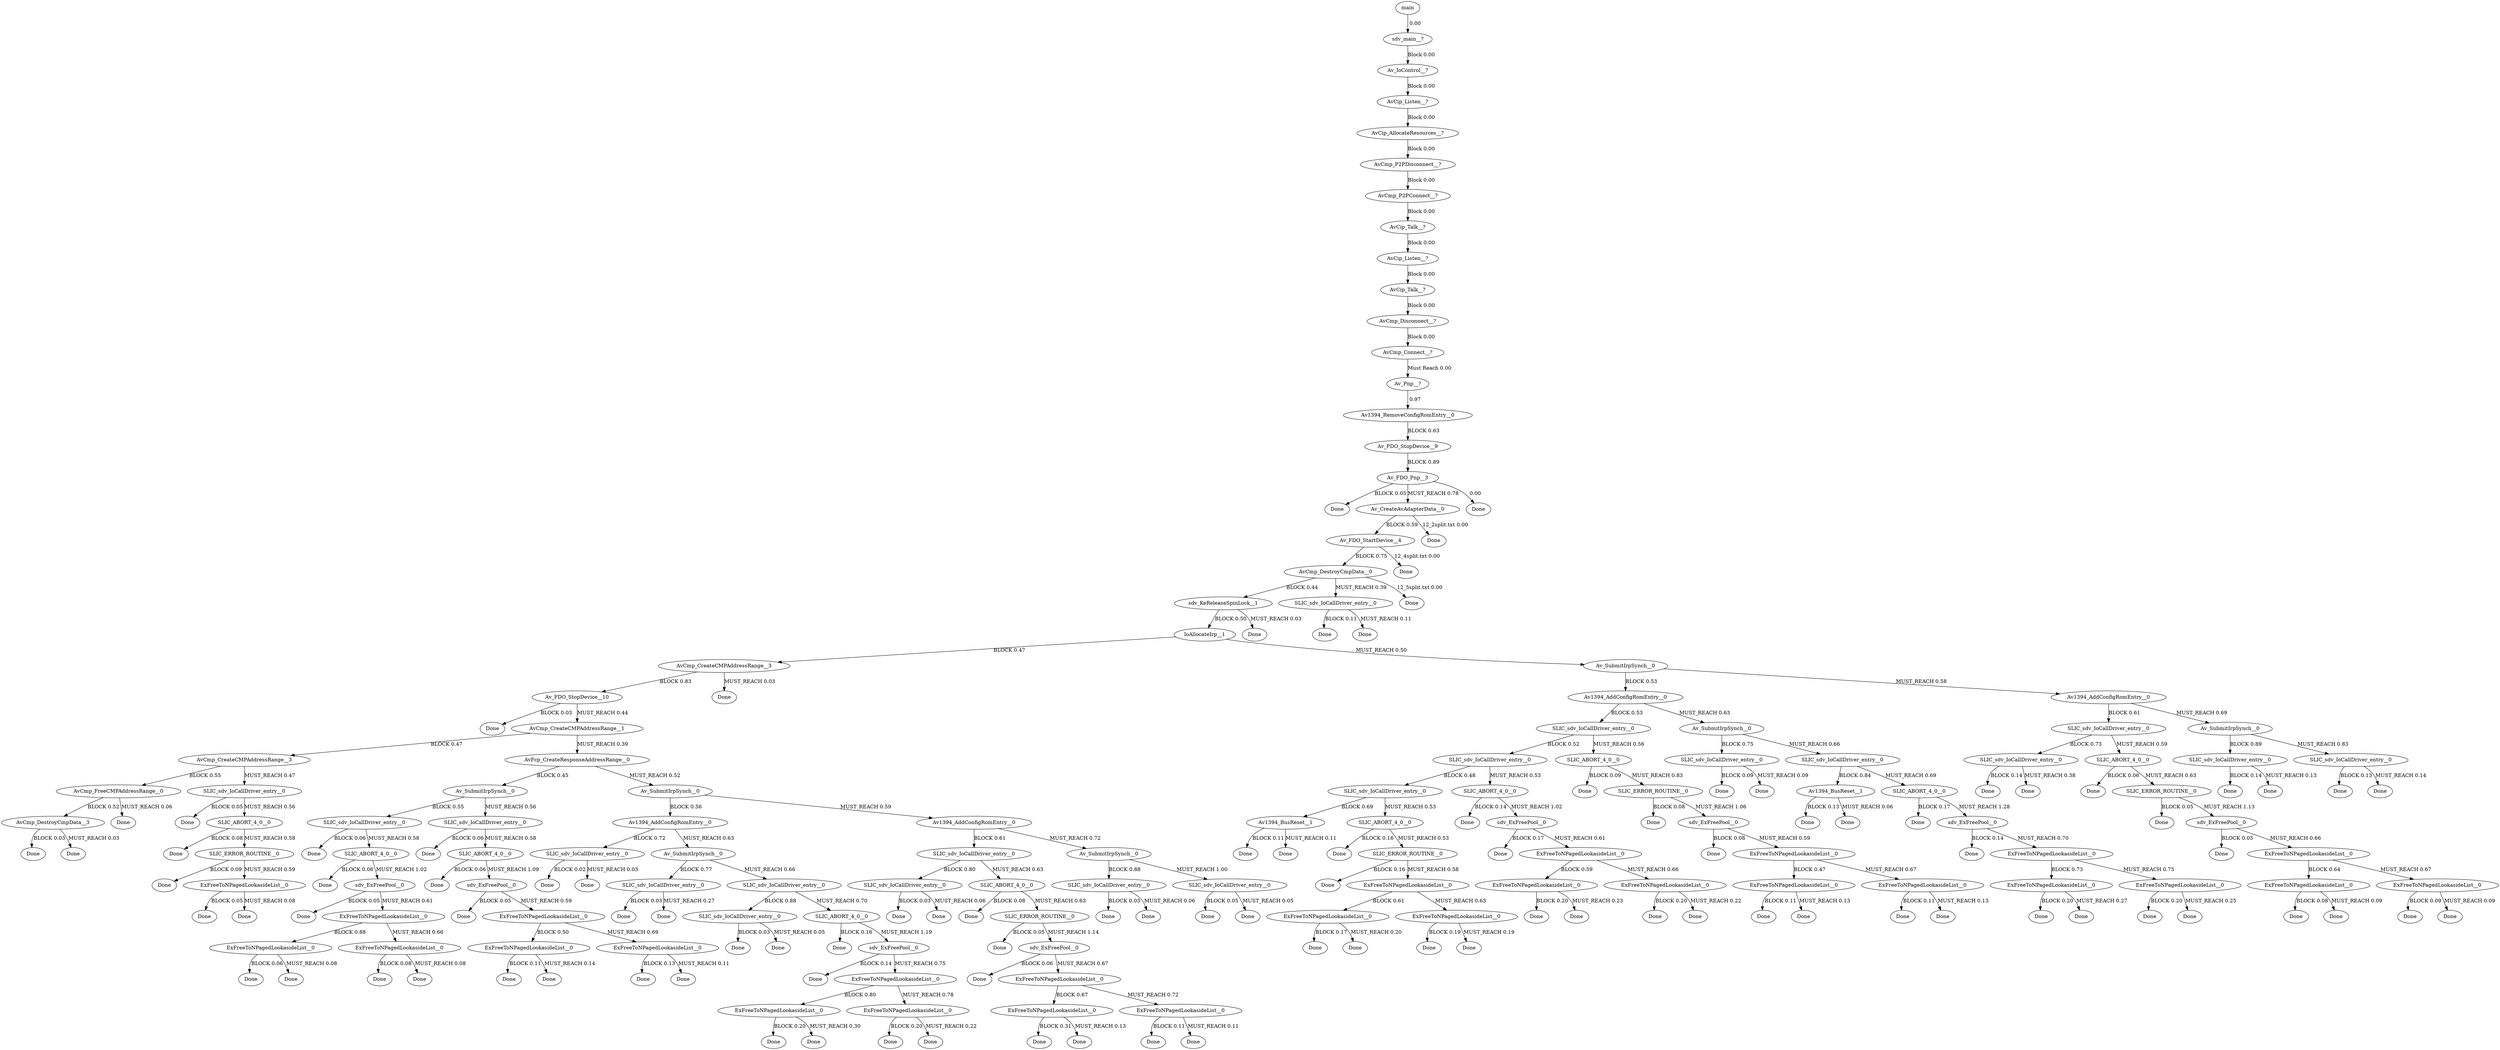 digraph TG {
0 [label="main"]
1 [label="sdv_main__?"]
2 [label="Av_IoControl__?"]
3 [label="AvCip_Listen__?"]
4 [label="AvCip_AllocateResources__?"]
5 [label="AvCmp_P2PDisconnect__?"]
6 [label="AvCmp_P2PConnect__?"]
7 [label="AvCip_Talk__?"]
8 [label="AvCip_Listen__?"]
9 [label="AvCip_Talk__?"]
10 [label="AvCmp_Disconnect__?"]
11 [label="AvCmp_Connect__?"]
12 [label="Av_Pnp__?"]
13 [label="Av1394_RemoveConfigRomEntry__0"]
14 [label="Av_PDO_StopDevice__9"]
15 [label="Av_FDO_Pnp__3"]
16 [label="Done"]
17 [label="Av_CreateAvAdapterData__0"]
18 [label="Av_FDO_StartDevice__4"]
19 [label="AvCmp_DestroyCmpData__0"]
20 [label="sdv_KeReleaseSpinLock__1"]
21 [label="IoAllocateIrp__1"]
22 [label="AvCmp_CreateCMPAddressRange__3"]
23 [label="Av_FDO_StopDevice__10"]
24 [label="Done"]
25 [label="AvCmp_CreateCMPAddressRange__1"]
26 [label="AvCmp_CreateCMPAddressRange__3"]
27 [label="AvCmp_FreeCMPAddressRange__0"]
28 [label="AvCmp_DestroyCmpData__3"]
29 [label="Done"]
30 [label="Done"]
31 [label="Done"]
32 [label="SLIC_sdv_IoCallDriver_entry__0"]
33 [label="Done"]
34 [label="SLIC_ABORT_4_0__0"]
35 [label="Done"]
36 [label="SLIC_ERROR_ROUTINE__0"]
37 [label="Done"]
38 [label="ExFreeToNPagedLookasideList__0"]
39 [label="Done"]
40 [label="Done"]
41 [label="AvFcp_CreateResponseAddressRange__0"]
42 [label="Av_SubmitIrpSynch__0"]
43 [label="SLIC_sdv_IoCallDriver_entry__0"]
44 [label="Done"]
45 [label="SLIC_ABORT_4_0__0"]
46 [label="Done"]
47 [label="sdv_ExFreePool__0"]
48 [label="Done"]
49 [label="ExFreeToNPagedLookasideList__0"]
50 [label="ExFreeToNPagedLookasideList__0"]
51 [label="Done"]
52 [label="Done"]
53 [label="ExFreeToNPagedLookasideList__0"]
54 [label="Done"]
55 [label="Done"]
56 [label="SLIC_sdv_IoCallDriver_entry__0"]
57 [label="Done"]
58 [label="SLIC_ABORT_4_0__0"]
59 [label="Done"]
60 [label="sdv_ExFreePool__0"]
61 [label="Done"]
62 [label="ExFreeToNPagedLookasideList__0"]
63 [label="ExFreeToNPagedLookasideList__0"]
64 [label="Done"]
65 [label="Done"]
66 [label="ExFreeToNPagedLookasideList__0"]
67 [label="Done"]
68 [label="Done"]
69 [label="Av_SubmitIrpSynch__0"]
70 [label="Av1394_AddConfigRomEntry__0"]
71 [label="SLIC_sdv_IoCallDriver_entry__0"]
72 [label="Done"]
73 [label="Done"]
74 [label="Av_SubmitIrpSynch__0"]
75 [label="SLIC_sdv_IoCallDriver_entry__0"]
76 [label="Done"]
77 [label="Done"]
78 [label="SLIC_sdv_IoCallDriver_entry__0"]
79 [label="SLIC_sdv_IoCallDriver_entry__0"]
80 [label="Done"]
81 [label="Done"]
82 [label="SLIC_ABORT_4_0__0"]
83 [label="Done"]
84 [label="sdv_ExFreePool__0"]
85 [label="Done"]
86 [label="ExFreeToNPagedLookasideList__0"]
87 [label="ExFreeToNPagedLookasideList__0"]
88 [label="Done"]
89 [label="Done"]
90 [label="ExFreeToNPagedLookasideList__0"]
91 [label="Done"]
92 [label="Done"]
93 [label="Av1394_AddConfigRomEntry__0"]
94 [label="SLIC_sdv_IoCallDriver_entry__0"]
95 [label="SLIC_sdv_IoCallDriver_entry__0"]
96 [label="Done"]
97 [label="Done"]
98 [label="SLIC_ABORT_4_0__0"]
99 [label="Done"]
100 [label="SLIC_ERROR_ROUTINE__0"]
101 [label="Done"]
102 [label="sdv_ExFreePool__0"]
103 [label="Done"]
104 [label="ExFreeToNPagedLookasideList__0"]
105 [label="ExFreeToNPagedLookasideList__0"]
106 [label="Done"]
107 [label="Done"]
108 [label="ExFreeToNPagedLookasideList__0"]
109 [label="Done"]
110 [label="Done"]
111 [label="Av_SubmitIrpSynch__0"]
112 [label="SLIC_sdv_IoCallDriver_entry__0"]
113 [label="Done"]
114 [label="Done"]
115 [label="SLIC_sdv_IoCallDriver_entry__0"]
116 [label="Done"]
117 [label="Done"]
118 [label="Done"]
119 [label="Av_SubmitIrpSynch__0"]
120 [label="Av1394_AddConfigRomEntry__0"]
121 [label="SLIC_sdv_IoCallDriver_entry__0"]
122 [label="SLIC_sdv_IoCallDriver_entry__0"]
123 [label="SLIC_sdv_IoCallDriver_entry__0"]
124 [label="Av1394_BusReset__1"]
125 [label="Done"]
126 [label="Done"]
127 [label="SLIC_ABORT_4_0__0"]
128 [label="Done"]
129 [label="SLIC_ERROR_ROUTINE__0"]
130 [label="Done"]
131 [label="ExFreeToNPagedLookasideList__0"]
132 [label="ExFreeToNPagedLookasideList__0"]
133 [label="Done"]
134 [label="Done"]
135 [label="ExFreeToNPagedLookasideList__0"]
136 [label="Done"]
137 [label="Done"]
138 [label="SLIC_ABORT_4_0__0"]
139 [label="Done"]
140 [label="sdv_ExFreePool__0"]
141 [label="Done"]
142 [label="ExFreeToNPagedLookasideList__0"]
143 [label="ExFreeToNPagedLookasideList__0"]
144 [label="Done"]
145 [label="Done"]
146 [label="ExFreeToNPagedLookasideList__0"]
147 [label="Done"]
148 [label="Done"]
149 [label="SLIC_ABORT_4_0__0"]
150 [label="Done"]
151 [label="SLIC_ERROR_ROUTINE__0"]
152 [label="Done"]
153 [label="sdv_ExFreePool__0"]
154 [label="Done"]
155 [label="ExFreeToNPagedLookasideList__0"]
156 [label="ExFreeToNPagedLookasideList__0"]
157 [label="Done"]
158 [label="Done"]
159 [label="ExFreeToNPagedLookasideList__0"]
160 [label="Done"]
161 [label="Done"]
162 [label="Av_SubmitIrpSynch__0"]
163 [label="SLIC_sdv_IoCallDriver_entry__0"]
164 [label="Done"]
165 [label="Done"]
166 [label="SLIC_sdv_IoCallDriver_entry__0"]
167 [label="Av1394_BusReset__1"]
168 [label="Done"]
169 [label="Done"]
170 [label="SLIC_ABORT_4_0__0"]
171 [label="Done"]
172 [label="sdv_ExFreePool__0"]
173 [label="Done"]
174 [label="ExFreeToNPagedLookasideList__0"]
175 [label="ExFreeToNPagedLookasideList__0"]
176 [label="Done"]
177 [label="Done"]
178 [label="ExFreeToNPagedLookasideList__0"]
179 [label="Done"]
180 [label="Done"]
181 [label="Av1394_AddConfigRomEntry__0"]
182 [label="SLIC_sdv_IoCallDriver_entry__0"]
183 [label="SLIC_sdv_IoCallDriver_entry__0"]
184 [label="Done"]
185 [label="Done"]
186 [label="SLIC_ABORT_4_0__0"]
187 [label="Done"]
188 [label="SLIC_ERROR_ROUTINE__0"]
189 [label="Done"]
190 [label="sdv_ExFreePool__0"]
191 [label="Done"]
192 [label="ExFreeToNPagedLookasideList__0"]
193 [label="ExFreeToNPagedLookasideList__0"]
194 [label="Done"]
195 [label="Done"]
196 [label="ExFreeToNPagedLookasideList__0"]
197 [label="Done"]
198 [label="Done"]
199 [label="Av_SubmitIrpSynch__0"]
200 [label="SLIC_sdv_IoCallDriver_entry__0"]
201 [label="Done"]
202 [label="Done"]
203 [label="SLIC_sdv_IoCallDriver_entry__0"]
204 [label="Done"]
205 [label="Done"]
206 [label="Done"]
207 [label="SLIC_sdv_IoCallDriver_entry__0"]
208 [label="Done"]
209 [label="Done"]
210 [label="Done"]
211 [label="Done"]
212 [label="Done"]
213 [label="Done"]
0 -> 1 [label=" 0.00"]
1 -> 2 [label="Block 0.00"]
2 -> 3 [label="Block 0.00"]
3 -> 4 [label="Block 0.00"]
4 -> 5 [label="Block 0.00"]
5 -> 6 [label="Block 0.00"]
6 -> 7 [label="Block 0.00"]
7 -> 8 [label="Block 0.00"]
8 -> 9 [label="Block 0.00"]
9 -> 10 [label="Block 0.00"]
10 -> 11 [label="Block 0.00"]
11 -> 12 [label="Must Reach 0.00"]
12 -> 13 [label=" 0.97"]
13 -> 14 [label="BLOCK 0.63"]
14 -> 15 [label="BLOCK 0.89"]
15 -> 16 [label="BLOCK 0.05"]
15 -> 17 [label="MUST_REACH 0.78"]
15 -> 213 [label=" 0.00"]
17 -> 18 [label="BLOCK 0.59"]
17 -> 212 [label="12_2split.txt 0.00"]
18 -> 19 [label="BLOCK 0.75"]
18 -> 211 [label="12_4split.txt 0.00"]
19 -> 20 [label="BLOCK 0.44"]
19 -> 207 [label="MUST_REACH 0.39"]
19 -> 210 [label="12_5split.txt 0.00"]
20 -> 21 [label="BLOCK 0.50"]
20 -> 206 [label="MUST_REACH 0.03"]
21 -> 22 [label="BLOCK 0.47"]
21 -> 119 [label="MUST_REACH 0.50"]
22 -> 23 [label="BLOCK 0.83"]
22 -> 118 [label="MUST_REACH 0.03"]
23 -> 24 [label="BLOCK 0.03"]
23 -> 25 [label="MUST_REACH 0.44"]
25 -> 26 [label="BLOCK 0.47"]
25 -> 41 [label="MUST_REACH 0.39"]
26 -> 27 [label="BLOCK 0.55"]
26 -> 32 [label="MUST_REACH 0.47"]
27 -> 28 [label="BLOCK 0.52"]
27 -> 31 [label="MUST_REACH 0.06"]
28 -> 29 [label="BLOCK 0.03"]
28 -> 30 [label="MUST_REACH 0.03"]
32 -> 33 [label="BLOCK 0.05"]
32 -> 34 [label="MUST_REACH 0.56"]
34 -> 35 [label="BLOCK 0.08"]
34 -> 36 [label="MUST_REACH 0.58"]
36 -> 37 [label="BLOCK 0.09"]
36 -> 38 [label="MUST_REACH 0.59"]
38 -> 39 [label="BLOCK 0.05"]
38 -> 40 [label="MUST_REACH 0.08"]
41 -> 42 [label="BLOCK 0.45"]
41 -> 69 [label="MUST_REACH 0.52"]
42 -> 43 [label="BLOCK 0.55"]
42 -> 56 [label="MUST_REACH 0.56"]
43 -> 44 [label="BLOCK 0.06"]
43 -> 45 [label="MUST_REACH 0.58"]
45 -> 46 [label="BLOCK 0.06"]
45 -> 47 [label="MUST_REACH 1.02"]
47 -> 48 [label="BLOCK 0.05"]
47 -> 49 [label="MUST_REACH 0.61"]
49 -> 50 [label="BLOCK 0.88"]
49 -> 53 [label="MUST_REACH 0.66"]
50 -> 51 [label="BLOCK 0.06"]
50 -> 52 [label="MUST_REACH 0.08"]
53 -> 54 [label="BLOCK 0.08"]
53 -> 55 [label="MUST_REACH 0.08"]
56 -> 57 [label="BLOCK 0.06"]
56 -> 58 [label="MUST_REACH 0.58"]
58 -> 59 [label="BLOCK 0.06"]
58 -> 60 [label="MUST_REACH 1.09"]
60 -> 61 [label="BLOCK 0.05"]
60 -> 62 [label="MUST_REACH 0.59"]
62 -> 63 [label="BLOCK 0.50"]
62 -> 66 [label="MUST_REACH 0.69"]
63 -> 64 [label="BLOCK 0.11"]
63 -> 65 [label="MUST_REACH 0.14"]
66 -> 67 [label="BLOCK 0.13"]
66 -> 68 [label="MUST_REACH 0.11"]
69 -> 70 [label="BLOCK 0.56"]
69 -> 93 [label="MUST_REACH 0.59"]
70 -> 71 [label="BLOCK 0.72"]
70 -> 74 [label="MUST_REACH 0.63"]
71 -> 72 [label="BLOCK 0.02"]
71 -> 73 [label="MUST_REACH 0.03"]
74 -> 75 [label="BLOCK 0.77"]
74 -> 78 [label="MUST_REACH 0.66"]
75 -> 76 [label="BLOCK 0.03"]
75 -> 77 [label="MUST_REACH 0.27"]
78 -> 79 [label="BLOCK 0.88"]
78 -> 82 [label="MUST_REACH 0.70"]
79 -> 80 [label="BLOCK 0.03"]
79 -> 81 [label="MUST_REACH 0.05"]
82 -> 83 [label="BLOCK 0.16"]
82 -> 84 [label="MUST_REACH 1.19"]
84 -> 85 [label="BLOCK 0.14"]
84 -> 86 [label="MUST_REACH 0.75"]
86 -> 87 [label="BLOCK 0.80"]
86 -> 90 [label="MUST_REACH 0.78"]
87 -> 88 [label="BLOCK 0.20"]
87 -> 89 [label="MUST_REACH 0.30"]
90 -> 91 [label="BLOCK 0.20"]
90 -> 92 [label="MUST_REACH 0.22"]
93 -> 94 [label="BLOCK 0.61"]
93 -> 111 [label="MUST_REACH 0.72"]
94 -> 95 [label="BLOCK 0.80"]
94 -> 98 [label="MUST_REACH 0.63"]
95 -> 96 [label="BLOCK 0.03"]
95 -> 97 [label="MUST_REACH 0.06"]
98 -> 99 [label="BLOCK 0.08"]
98 -> 100 [label="MUST_REACH 0.63"]
100 -> 101 [label="BLOCK 0.05"]
100 -> 102 [label="MUST_REACH 1.14"]
102 -> 103 [label="BLOCK 0.06"]
102 -> 104 [label="MUST_REACH 0.67"]
104 -> 105 [label="BLOCK 0.67"]
104 -> 108 [label="MUST_REACH 0.72"]
105 -> 106 [label="BLOCK 0.31"]
105 -> 107 [label="MUST_REACH 0.13"]
108 -> 109 [label="BLOCK 0.11"]
108 -> 110 [label="MUST_REACH 0.11"]
111 -> 112 [label="BLOCK 0.88"]
111 -> 115 [label="MUST_REACH 1.00"]
112 -> 113 [label="BLOCK 0.03"]
112 -> 114 [label="MUST_REACH 0.06"]
115 -> 116 [label="BLOCK 0.05"]
115 -> 117 [label="MUST_REACH 0.05"]
119 -> 120 [label="BLOCK 0.53"]
119 -> 181 [label="MUST_REACH 0.58"]
120 -> 121 [label="BLOCK 0.53"]
120 -> 162 [label="MUST_REACH 0.63"]
121 -> 122 [label="BLOCK 0.52"]
121 -> 149 [label="MUST_REACH 0.56"]
122 -> 123 [label="BLOCK 0.48"]
122 -> 138 [label="MUST_REACH 0.53"]
123 -> 124 [label="BLOCK 0.69"]
123 -> 127 [label="MUST_REACH 0.53"]
124 -> 125 [label="BLOCK 0.11"]
124 -> 126 [label="MUST_REACH 0.11"]
127 -> 128 [label="BLOCK 0.16"]
127 -> 129 [label="MUST_REACH 0.53"]
129 -> 130 [label="BLOCK 0.16"]
129 -> 131 [label="MUST_REACH 0.58"]
131 -> 132 [label="BLOCK 0.61"]
131 -> 135 [label="MUST_REACH 0.63"]
132 -> 133 [label="BLOCK 0.17"]
132 -> 134 [label="MUST_REACH 0.20"]
135 -> 136 [label="BLOCK 0.19"]
135 -> 137 [label="MUST_REACH 0.19"]
138 -> 139 [label="BLOCK 0.14"]
138 -> 140 [label="MUST_REACH 1.02"]
140 -> 141 [label="BLOCK 0.17"]
140 -> 142 [label="MUST_REACH 0.61"]
142 -> 143 [label="BLOCK 0.59"]
142 -> 146 [label="MUST_REACH 0.66"]
143 -> 144 [label="BLOCK 0.20"]
143 -> 145 [label="MUST_REACH 0.23"]
146 -> 147 [label="BLOCK 0.20"]
146 -> 148 [label="MUST_REACH 0.22"]
149 -> 150 [label="BLOCK 0.09"]
149 -> 151 [label="MUST_REACH 0.83"]
151 -> 152 [label="BLOCK 0.08"]
151 -> 153 [label="MUST_REACH 1.06"]
153 -> 154 [label="BLOCK 0.08"]
153 -> 155 [label="MUST_REACH 0.59"]
155 -> 156 [label="BLOCK 0.47"]
155 -> 159 [label="MUST_REACH 0.67"]
156 -> 157 [label="BLOCK 0.11"]
156 -> 158 [label="MUST_REACH 0.13"]
159 -> 160 [label="BLOCK 0.11"]
159 -> 161 [label="MUST_REACH 0.13"]
162 -> 163 [label="BLOCK 0.75"]
162 -> 166 [label="MUST_REACH 0.66"]
163 -> 164 [label="BLOCK 0.09"]
163 -> 165 [label="MUST_REACH 0.09"]
166 -> 167 [label="BLOCK 0.84"]
166 -> 170 [label="MUST_REACH 0.69"]
167 -> 168 [label="BLOCK 0.13"]
167 -> 169 [label="MUST_REACH 0.06"]
170 -> 171 [label="BLOCK 0.17"]
170 -> 172 [label="MUST_REACH 1.28"]
172 -> 173 [label="BLOCK 0.14"]
172 -> 174 [label="MUST_REACH 0.70"]
174 -> 175 [label="BLOCK 0.73"]
174 -> 178 [label="MUST_REACH 0.75"]
175 -> 176 [label="BLOCK 0.20"]
175 -> 177 [label="MUST_REACH 0.27"]
178 -> 179 [label="BLOCK 0.20"]
178 -> 180 [label="MUST_REACH 0.25"]
181 -> 182 [label="BLOCK 0.61"]
181 -> 199 [label="MUST_REACH 0.69"]
182 -> 183 [label="BLOCK 0.73"]
182 -> 186 [label="MUST_REACH 0.59"]
183 -> 184 [label="BLOCK 0.14"]
183 -> 185 [label="MUST_REACH 0.38"]
186 -> 187 [label="BLOCK 0.06"]
186 -> 188 [label="MUST_REACH 0.63"]
188 -> 189 [label="BLOCK 0.05"]
188 -> 190 [label="MUST_REACH 1.13"]
190 -> 191 [label="BLOCK 0.05"]
190 -> 192 [label="MUST_REACH 0.66"]
192 -> 193 [label="BLOCK 0.64"]
192 -> 196 [label="MUST_REACH 0.67"]
193 -> 194 [label="BLOCK 0.08"]
193 -> 195 [label="MUST_REACH 0.09"]
196 -> 197 [label="BLOCK 0.09"]
196 -> 198 [label="MUST_REACH 0.09"]
199 -> 200 [label="BLOCK 0.89"]
199 -> 203 [label="MUST_REACH 0.83"]
200 -> 201 [label="BLOCK 0.14"]
200 -> 202 [label="MUST_REACH 0.13"]
203 -> 204 [label="BLOCK 0.13"]
203 -> 205 [label="MUST_REACH 0.14"]
207 -> 208 [label="BLOCK 0.11"]
207 -> 209 [label="MUST_REACH 0.11"]
}
